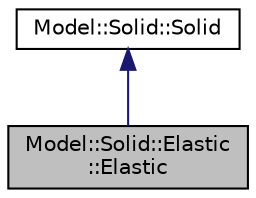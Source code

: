 digraph "Model::Solid::Elastic::Elastic"
{
  edge [fontname="Helvetica",fontsize="10",labelfontname="Helvetica",labelfontsize="10"];
  node [fontname="Helvetica",fontsize="10",shape=record];
  Node1 [label="Model::Solid::Elastic\l::Elastic",height=0.2,width=0.4,color="black", fillcolor="grey75", style="filled", fontcolor="black"];
  Node2 -> Node1 [dir="back",color="midnightblue",fontsize="10",style="solid",fontname="Helvetica"];
  Node2 [label="Model::Solid::Solid",height=0.2,width=0.4,color="black", fillcolor="white", style="filled",URL="$classModel_1_1Solid_1_1Solid.html"];
}
